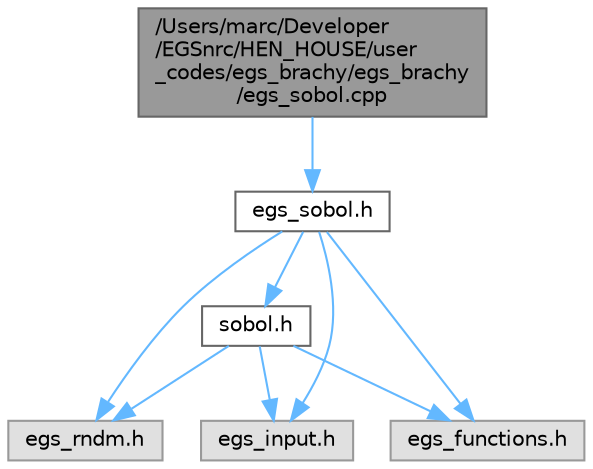 digraph "/Users/marc/Developer/EGSnrc/HEN_HOUSE/user_codes/egs_brachy/egs_brachy/egs_sobol.cpp"
{
 // LATEX_PDF_SIZE
  bgcolor="transparent";
  edge [fontname=Helvetica,fontsize=10,labelfontname=Helvetica,labelfontsize=10];
  node [fontname=Helvetica,fontsize=10,shape=box,height=0.2,width=0.4];
  Node1 [id="Node000001",label="/Users/marc/Developer\l/EGSnrc/HEN_HOUSE/user\l_codes/egs_brachy/egs_brachy\l/egs_sobol.cpp",height=0.2,width=0.4,color="gray40", fillcolor="grey60", style="filled", fontcolor="black",tooltip="Implementation for EGS_Sobol (EGS_RandomGenerator wrapper for Sobol QRNG)"];
  Node1 -> Node2 [id="edge1_Node000001_Node000002",color="steelblue1",style="solid",tooltip=" "];
  Node2 [id="Node000002",label="egs_sobol.h",height=0.2,width=0.4,color="grey40", fillcolor="white", style="filled",URL="$egs__sobol_8h.html",tooltip="Header file for EGS_Sobol (EGS_RandomGenerator wrapper for Sobol QRNG)"];
  Node2 -> Node3 [id="edge2_Node000002_Node000003",color="steelblue1",style="solid",tooltip=" "];
  Node3 [id="Node000003",label="sobol.h",height=0.2,width=0.4,color="grey40", fillcolor="white", style="filled",URL="$sobol_8h.html",tooltip="Sobol library functions from http://people.sc.fsu.edu/~jburkardt/cpp_src/sobol/sobol...."];
  Node3 -> Node4 [id="edge3_Node000003_Node000004",color="steelblue1",style="solid",tooltip=" "];
  Node4 [id="Node000004",label="egs_rndm.h",height=0.2,width=0.4,color="grey60", fillcolor="#E0E0E0", style="filled",tooltip=" "];
  Node3 -> Node5 [id="edge4_Node000003_Node000005",color="steelblue1",style="solid",tooltip=" "];
  Node5 [id="Node000005",label="egs_input.h",height=0.2,width=0.4,color="grey60", fillcolor="#E0E0E0", style="filled",tooltip=" "];
  Node3 -> Node6 [id="edge5_Node000003_Node000006",color="steelblue1",style="solid",tooltip=" "];
  Node6 [id="Node000006",label="egs_functions.h",height=0.2,width=0.4,color="grey60", fillcolor="#E0E0E0", style="filled",tooltip=" "];
  Node2 -> Node4 [id="edge6_Node000002_Node000004",color="steelblue1",style="solid",tooltip=" "];
  Node2 -> Node5 [id="edge7_Node000002_Node000005",color="steelblue1",style="solid",tooltip=" "];
  Node2 -> Node6 [id="edge8_Node000002_Node000006",color="steelblue1",style="solid",tooltip=" "];
}
